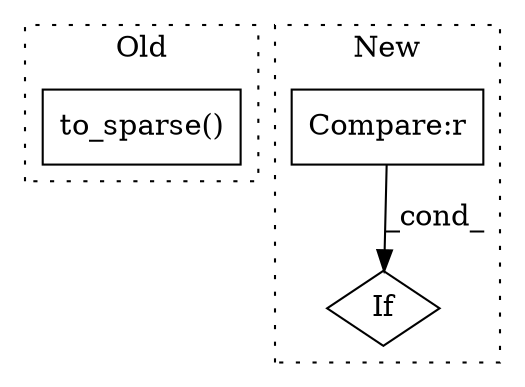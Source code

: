 digraph G {
subgraph cluster0 {
1 [label="to_sparse()" a="75" s="4038" l="26" shape="box"];
label = "Old";
style="dotted";
}
subgraph cluster1 {
2 [label="If" a="96" s="3807" l="3" shape="diamond"];
3 [label="Compare:r" a="40" s="3810" l="23" shape="box"];
label = "New";
style="dotted";
}
3 -> 2 [label="_cond_"];
}